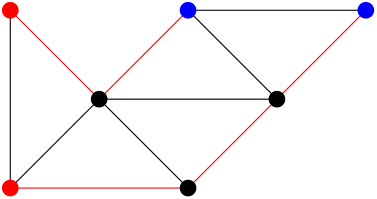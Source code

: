 <?xml version="1.0"?>
<!DOCTYPE ipe SYSTEM "ipe.dtd">
<ipe version="70206" creator="Ipe 7.2.7">
<info created="D:20191207151114" modified="D:20191209005501"/>
<ipestyle name="basic">
<symbol name="arrow/arc(spx)">
<path stroke="sym-stroke" fill="sym-stroke" pen="sym-pen">
0 0 m
-1 0.333 l
-1 -0.333 l
h
</path>
</symbol>
<symbol name="arrow/farc(spx)">
<path stroke="sym-stroke" fill="white" pen="sym-pen">
0 0 m
-1 0.333 l
-1 -0.333 l
h
</path>
</symbol>
<symbol name="arrow/ptarc(spx)">
<path stroke="sym-stroke" fill="sym-stroke" pen="sym-pen">
0 0 m
-1 0.333 l
-0.8 0 l
-1 -0.333 l
h
</path>
</symbol>
<symbol name="arrow/fptarc(spx)">
<path stroke="sym-stroke" fill="white" pen="sym-pen">
0 0 m
-1 0.333 l
-0.8 0 l
-1 -0.333 l
h
</path>
</symbol>
<symbol name="mark/circle(sx)" transformations="translations">
<path fill="sym-stroke">
0.6 0 0 0.6 0 0 e
0.4 0 0 0.4 0 0 e
</path>
</symbol>
<symbol name="mark/disk(sx)" transformations="translations">
<path fill="sym-stroke">
0.6 0 0 0.6 0 0 e
</path>
</symbol>
<symbol name="mark/fdisk(sfx)" transformations="translations">
<group>
<path fill="sym-fill">
0.5 0 0 0.5 0 0 e
</path>
<path fill="sym-stroke" fillrule="eofill">
0.6 0 0 0.6 0 0 e
0.4 0 0 0.4 0 0 e
</path>
</group>
</symbol>
<symbol name="mark/box(sx)" transformations="translations">
<path fill="sym-stroke" fillrule="eofill">
-0.6 -0.6 m
0.6 -0.6 l
0.6 0.6 l
-0.6 0.6 l
h
-0.4 -0.4 m
0.4 -0.4 l
0.4 0.4 l
-0.4 0.4 l
h
</path>
</symbol>
<symbol name="mark/square(sx)" transformations="translations">
<path fill="sym-stroke">
-0.6 -0.6 m
0.6 -0.6 l
0.6 0.6 l
-0.6 0.6 l
h
</path>
</symbol>
<symbol name="mark/fsquare(sfx)" transformations="translations">
<group>
<path fill="sym-fill">
-0.5 -0.5 m
0.5 -0.5 l
0.5 0.5 l
-0.5 0.5 l
h
</path>
<path fill="sym-stroke" fillrule="eofill">
-0.6 -0.6 m
0.6 -0.6 l
0.6 0.6 l
-0.6 0.6 l
h
-0.4 -0.4 m
0.4 -0.4 l
0.4 0.4 l
-0.4 0.4 l
h
</path>
</group>
</symbol>
<symbol name="mark/cross(sx)" transformations="translations">
<group>
<path fill="sym-stroke">
-0.43 -0.57 m
0.57 0.43 l
0.43 0.57 l
-0.57 -0.43 l
h
</path>
<path fill="sym-stroke">
-0.43 0.57 m
0.57 -0.43 l
0.43 -0.57 l
-0.57 0.43 l
h
</path>
</group>
</symbol>
<symbol name="arrow/fnormal(spx)">
<path stroke="sym-stroke" fill="white" pen="sym-pen">
0 0 m
-1 0.333 l
-1 -0.333 l
h
</path>
</symbol>
<symbol name="arrow/pointed(spx)">
<path stroke="sym-stroke" fill="sym-stroke" pen="sym-pen">
0 0 m
-1 0.333 l
-0.8 0 l
-1 -0.333 l
h
</path>
</symbol>
<symbol name="arrow/fpointed(spx)">
<path stroke="sym-stroke" fill="white" pen="sym-pen">
0 0 m
-1 0.333 l
-0.8 0 l
-1 -0.333 l
h
</path>
</symbol>
<symbol name="arrow/linear(spx)">
<path stroke="sym-stroke" pen="sym-pen">
-1 0.333 m
0 0 l
-1 -0.333 l
</path>
</symbol>
<symbol name="arrow/fdouble(spx)">
<path stroke="sym-stroke" fill="white" pen="sym-pen">
0 0 m
-1 0.333 l
-1 -0.333 l
h
-1 0 m
-2 0.333 l
-2 -0.333 l
h
</path>
</symbol>
<symbol name="arrow/double(spx)">
<path stroke="sym-stroke" fill="sym-stroke" pen="sym-pen">
0 0 m
-1 0.333 l
-1 -0.333 l
h
-1 0 m
-2 0.333 l
-2 -0.333 l
h
</path>
</symbol>
<pen name="heavier" value="0.8"/>
<pen name="fat" value="1.2"/>
<pen name="ultrafat" value="2"/>
<symbolsize name="large" value="5"/>
<symbolsize name="small" value="2"/>
<symbolsize name="tiny" value="1.1"/>
<arrowsize name="large" value="10"/>
<arrowsize name="small" value="5"/>
<arrowsize name="tiny" value="3"/>
<color name="red" value="1 0 0"/>
<color name="green" value="0 1 0"/>
<color name="blue" value="0 0 1"/>
<color name="yellow" value="1 1 0"/>
<color name="orange" value="1 0.647 0"/>
<color name="gold" value="1 0.843 0"/>
<color name="purple" value="0.627 0.125 0.941"/>
<color name="gray" value="0.745"/>
<color name="brown" value="0.647 0.165 0.165"/>
<color name="navy" value="0 0 0.502"/>
<color name="pink" value="1 0.753 0.796"/>
<color name="seagreen" value="0.18 0.545 0.341"/>
<color name="turquoise" value="0.251 0.878 0.816"/>
<color name="violet" value="0.933 0.51 0.933"/>
<color name="darkblue" value="0 0 0.545"/>
<color name="darkcyan" value="0 0.545 0.545"/>
<color name="darkgray" value="0.663"/>
<color name="darkgreen" value="0 0.392 0"/>
<color name="darkmagenta" value="0.545 0 0.545"/>
<color name="darkorange" value="1 0.549 0"/>
<color name="darkred" value="0.545 0 0"/>
<color name="lightblue" value="0.678 0.847 0.902"/>
<color name="lightcyan" value="0.878 1 1"/>
<color name="lightgray" value="0.827"/>
<color name="lightgreen" value="0.565 0.933 0.565"/>
<color name="lightyellow" value="1 1 0.878"/>
<dashstyle name="dashed" value="[4] 0"/>
<dashstyle name="dotted" value="[1 3] 0"/>
<dashstyle name="dash dotted" value="[4 2 1 2] 0"/>
<dashstyle name="dash dot dotted" value="[4 2 1 2 1 2] 0"/>
<textsize name="large" value="\large"/>
<textsize name="small" value="\small"/>
<textsize name="tiny" value="\tiny"/>
<textsize name="Large" value="\Large"/>
<textsize name="LARGE" value="\LARGE"/>
<textsize name="huge" value="\huge"/>
<textsize name="Huge" value="\Huge"/>
<textsize name="footnote" value="\footnotesize"/>
<textstyle name="center" begin="\begin{center}" end="\end{center}"/>
<textstyle name="itemize" begin="\begin{itemize}" end="\end{itemize}"/>
<textstyle name="item" begin="\begin{itemize}\item{}" end="\end{itemize}"/>
<gridsize name="4 pts" value="4"/>
<gridsize name="8 pts (~3 mm)" value="8"/>
<gridsize name="16 pts (~6 mm)" value="16"/>
<gridsize name="32 pts (~12 mm)" value="32"/>
<gridsize name="10 pts (~3.5 mm)" value="10"/>
<gridsize name="20 pts (~7 mm)" value="20"/>
<gridsize name="14 pts (~5 mm)" value="14"/>
<gridsize name="28 pts (~10 mm)" value="28"/>
<gridsize name="56 pts (~20 mm)" value="56"/>
<anglesize name="90 deg" value="90"/>
<anglesize name="60 deg" value="60"/>
<anglesize name="45 deg" value="45"/>
<anglesize name="30 deg" value="30"/>
<anglesize name="22.5 deg" value="22.5"/>
<opacity name="10%" value="0.1"/>
<opacity name="30%" value="0.3"/>
<opacity name="50%" value="0.5"/>
<opacity name="75%" value="0.75"/>
<tiling name="falling" angle="-60" step="4" width="1"/>
<tiling name="rising" angle="30" step="4" width="1"/>
</ipestyle>
<page>
<layer name="vertices"/>
<layer name="vertices-t"/>
<layer name="vertices-st"/>
<layer name="edges"/>
<layer name="t-path"/>
<layer name="odd-t-path"/>
<layer name="st-path"/>
<layer name="matching"/>
<layer name="st-optimal"/>
<view layers="vertices-st st-optimal" active="st-optimal"/>
<path layer="edges" stroke="black">
64 704 m
96 672 l
</path>
<path stroke="black">
128 704 m
160 672 l
</path>
<path stroke="black">
128 704 m
96 672 l
</path>
<path stroke="black">
96 672 m
64 640 l
</path>
<path stroke="black">
64 640 m
128 640 l
</path>
<path stroke="black">
128 640 m
96 672 l
</path>
<path stroke="black">
64 704 m
64 640 l
</path>
<path stroke="black">
96 672 m
160 672 l
</path>
<path stroke="black">
128 640 m
160 672 l
</path>
<path stroke="black">
160 672 m
192 704 l
</path>
<path stroke="black">
192 704 m
128 704 l
</path>
<path layer="t-path" stroke="red">
64 704 m
96 672 l
</path>
<path stroke="black">
128 704 m
160 672 l
</path>
<path stroke="red">
128 704 m
96 672 l
</path>
<path stroke="black">
96 672 m
64 640 l
</path>
<path stroke="red">
64 640 m
128 640 l
</path>
<path stroke="black">
128 640 m
96 672 l
</path>
<path stroke="black">
64 704 m
64 640 l
</path>
<path stroke="black">
96 672 m
160 672 l
</path>
<path stroke="red">
128 640 m
160 672 l
</path>
<path stroke="red">
160 672 m
192 704 l
</path>
<path stroke="black">
192 704 m
128 704 l
</path>
<path layer="matching" stroke="black">
64 704 m
96 672 l
</path>
<path stroke="black">
128 704 m
160 672 l
</path>
<path stroke="black">
128 704 m
96 672 l
</path>
<path stroke="black">
96 672 m
64 640 l
</path>
<path stroke="black">
64 640 m
128 640 l
</path>
<path stroke="black">
128 640 m
96 672 l
</path>
<path stroke="red">
64 704 m
64 640 l
</path>
<path stroke="red">
96 672 m
160 672 l
</path>
<path stroke="black">
128 640 m
160 672 l
</path>
<path stroke="black">
160 672 m
192 704 l
</path>
<path stroke="red">
192 704 m
128 704 l
</path>
<use layer="vertices" name="mark/disk(sx)" pos="64 704" size="large" stroke="black"/>
<use name="mark/disk(sx)" pos="128 704" size="large" stroke="black"/>
<use name="mark/disk(sx)" pos="64 640" size="large" stroke="black"/>
<use name="mark/disk(sx)" pos="128 640" size="large" stroke="black"/>
<use name="mark/disk(sx)" pos="96 672" size="large" stroke="black"/>
<use name="mark/disk(sx)" pos="192 704" size="large" stroke="black"/>
<use name="mark/disk(sx)" pos="160 672" size="large" stroke="black"/>
<path layer="odd-t-path" stroke="black">
64 704 m
96 672 l
</path>
<path stroke="black">
128 704 m
160 672 l
</path>
<path stroke="red">
128 704 m
96 672 l
</path>
<path stroke="black">
96 672 m
64 640 l
</path>
<path stroke="black">
64 640 m
128 640 l
</path>
<path stroke="black">
128 640 m
96 672 l
</path>
<path stroke="red">
64 704 m
64 640 l
</path>
<path stroke="red">
96 672 m
160 672 l
</path>
<path stroke="black">
128 640 m
160 672 l
</path>
<path stroke="red">
160 672 m
192 704 l
</path>
<path stroke="black">
192 704 m
128 704 l
</path>
<use layer="vertices-t" name="mark/disk(sx)" pos="64 704" size="large" stroke="red"/>
<use name="mark/disk(sx)" pos="128 704" size="large" stroke="red"/>
<use name="mark/disk(sx)" pos="64 640" size="large" stroke="red"/>
<use name="mark/disk(sx)" pos="128 640" size="large" stroke="black"/>
<use name="mark/disk(sx)" pos="96 672" size="large" stroke="black"/>
<use name="mark/disk(sx)" pos="192 704" size="large" stroke="red"/>
<use name="mark/disk(sx)" pos="160 672" size="large" stroke="black"/>
<path layer="st-path" stroke="red">
64 704 m
96 672 l
</path>
<path stroke="black">
128 704 m
160 672 l
</path>
<path stroke="black">
128 704 m
96 672 l
</path>
<path stroke="black">
96 672 m
64 640 l
</path>
<path stroke="black">
64 640 m
128 640 l
</path>
<path stroke="black">
128 640 m
96 672 l
</path>
<path stroke="black">
64 704 m
64 640 l
</path>
<path stroke="red">
96 672 m
160 672 l
</path>
<path stroke="black">
128 640 m
160 672 l
</path>
<path stroke="red">
160 672 m
192 704 l
</path>
<path stroke="black">
192 704 m
128 704 l
</path>
<path layer="st-optimal" stroke="red">
64 704 m
96 672 l
</path>
<path stroke="black">
128 704 m
160 672 l
</path>
<path stroke="red">
128 704 m
96 672 l
</path>
<path stroke="black">
96 672 m
64 640 l
</path>
<path stroke="red">
64 640 m
128 640 l
</path>
<path stroke="black">
128 640 m
96 672 l
</path>
<path stroke="black">
64 704 m
64 640 l
</path>
<path stroke="black">
96 672 m
160 672 l
</path>
<path stroke="red">
128 640 m
160 672 l
</path>
<path stroke="red">
160 672 m
192 704 l
</path>
<path stroke="black">
192 704 m
128 704 l
</path>
<use layer="vertices-st" name="mark/disk(sx)" pos="64 704" size="large" stroke="red"/>
<use name="mark/disk(sx)" pos="128 704" size="large" stroke="blue"/>
<use name="mark/disk(sx)" pos="64 640" size="large" stroke="red"/>
<use name="mark/disk(sx)" pos="128 640" size="large" stroke="black"/>
<use name="mark/disk(sx)" pos="96 672" size="large" stroke="black"/>
<use name="mark/disk(sx)" pos="192 704" size="large" stroke="blue"/>
<use name="mark/disk(sx)" pos="160 672" size="large" stroke="black"/>
</page>
</ipe>
